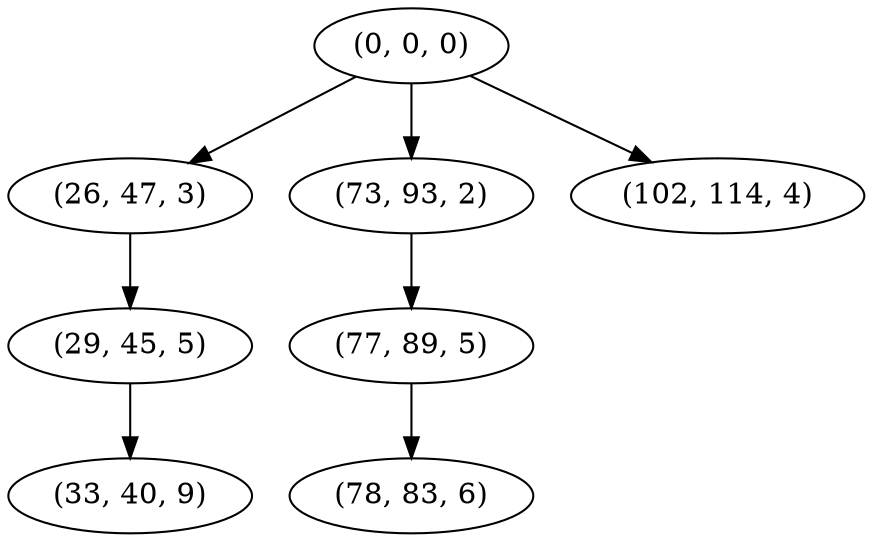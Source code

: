 digraph tree {
    "(0, 0, 0)";
    "(26, 47, 3)";
    "(29, 45, 5)";
    "(33, 40, 9)";
    "(73, 93, 2)";
    "(77, 89, 5)";
    "(78, 83, 6)";
    "(102, 114, 4)";
    "(0, 0, 0)" -> "(26, 47, 3)";
    "(0, 0, 0)" -> "(73, 93, 2)";
    "(0, 0, 0)" -> "(102, 114, 4)";
    "(26, 47, 3)" -> "(29, 45, 5)";
    "(29, 45, 5)" -> "(33, 40, 9)";
    "(73, 93, 2)" -> "(77, 89, 5)";
    "(77, 89, 5)" -> "(78, 83, 6)";
}

